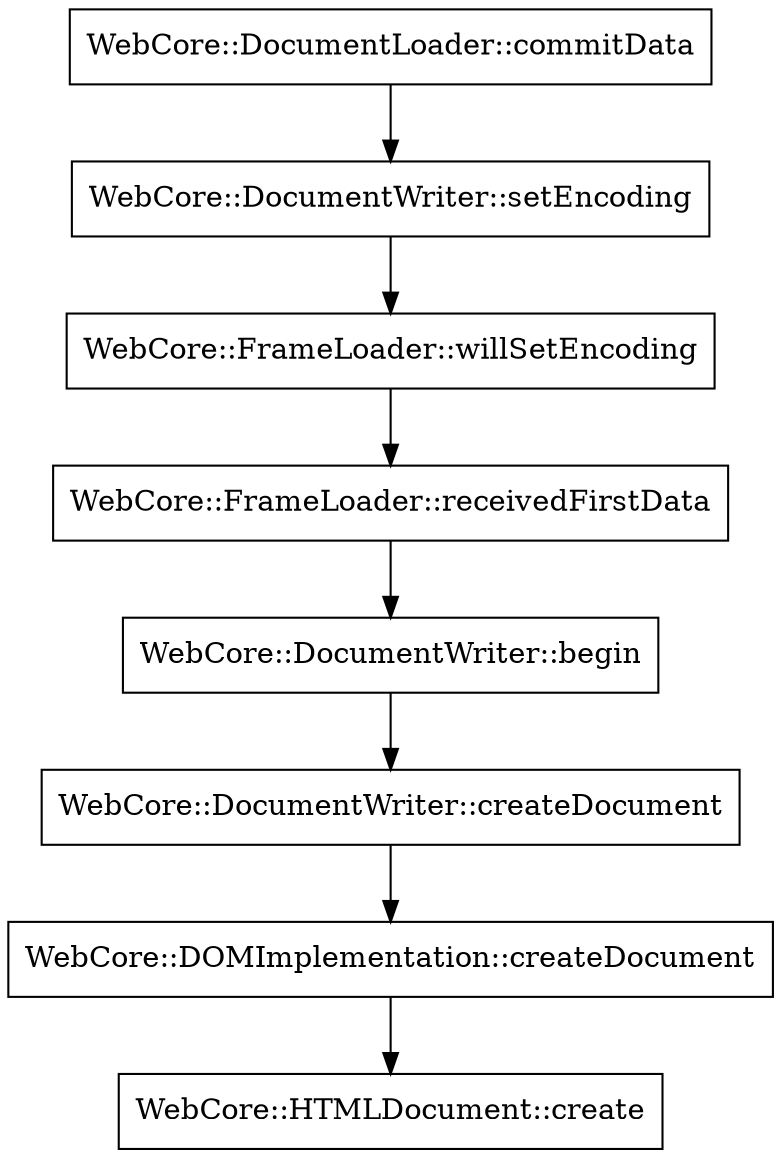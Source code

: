digraph g {
	node [
		shape = "record"
	]
	"WebCore::DocumentLoader::commitData"-> "WebCore::DocumentWriter::setEncoding"
	"WebCore::DocumentWriter::setEncoding"->"WebCore::FrameLoader::willSetEncoding"
	"WebCore::FrameLoader::willSetEncoding"->"WebCore::FrameLoader::receivedFirstData"
	"WebCore::FrameLoader::receivedFirstData"->"WebCore::DocumentWriter::begin"
	"WebCore::DocumentWriter::begin"->"WebCore::DocumentWriter::createDocument"
	"WebCore::DocumentWriter::createDocument"->"WebCore::DOMImplementation::createDocument"
	"WebCore::DOMImplementation::createDocument"->"WebCore::HTMLDocument::create"
}
